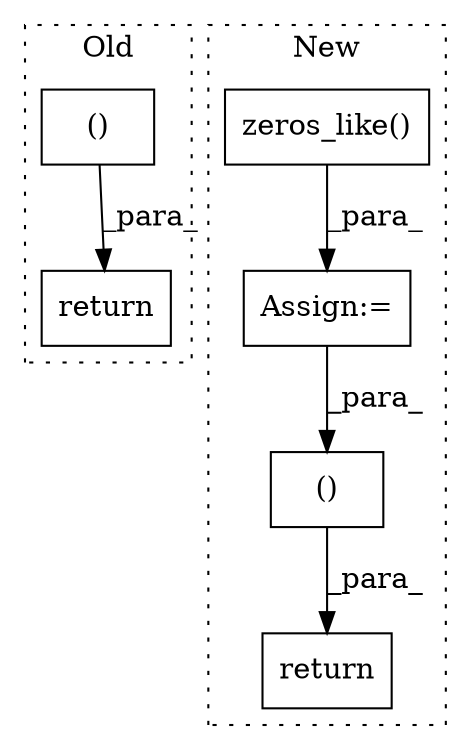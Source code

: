 digraph G {
subgraph cluster0 {
1 [label="()" a="54" s="776" l="6" shape="box"];
4 [label="return" a="93" s="767" l="7" shape="box"];
label = "Old";
style="dotted";
}
subgraph cluster1 {
2 [label="zeros_like()" a="75" s="678,697" l="17,1" shape="box"];
3 [label="Assign:=" a="68" s="710" l="3" shape="box"];
5 [label="()" a="54" s="748" l="4" shape="box"];
6 [label="return" a="93" s="739" l="7" shape="box"];
label = "New";
style="dotted";
}
1 -> 4 [label="_para_"];
2 -> 3 [label="_para_"];
3 -> 5 [label="_para_"];
5 -> 6 [label="_para_"];
}